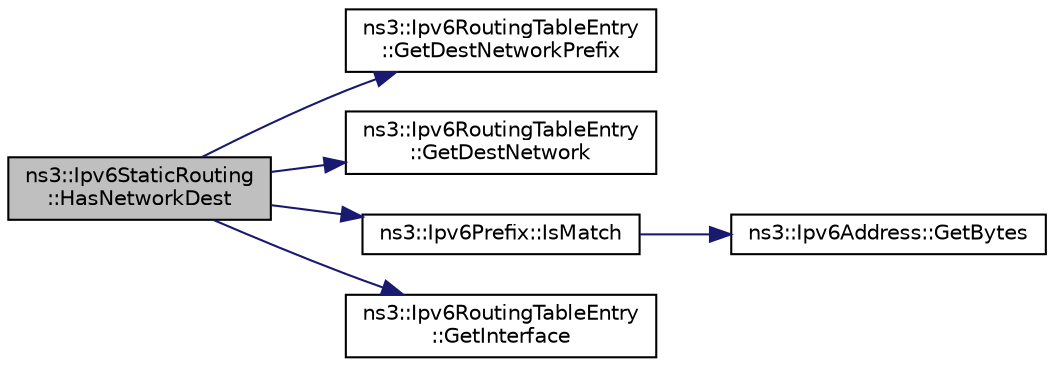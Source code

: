 digraph "ns3::Ipv6StaticRouting::HasNetworkDest"
{
  edge [fontname="Helvetica",fontsize="10",labelfontname="Helvetica",labelfontsize="10"];
  node [fontname="Helvetica",fontsize="10",shape=record];
  rankdir="LR";
  Node1 [label="ns3::Ipv6StaticRouting\l::HasNetworkDest",height=0.2,width=0.4,color="black", fillcolor="grey75", style="filled", fontcolor="black"];
  Node1 -> Node2 [color="midnightblue",fontsize="10",style="solid"];
  Node2 [label="ns3::Ipv6RoutingTableEntry\l::GetDestNetworkPrefix",height=0.2,width=0.4,color="black", fillcolor="white", style="filled",URL="$d8/d6d/classns3_1_1Ipv6RoutingTableEntry.html#ac72d00a536d36edc5ff939e1c7c6f9aa",tooltip="Get the destination prefix. "];
  Node1 -> Node3 [color="midnightblue",fontsize="10",style="solid"];
  Node3 [label="ns3::Ipv6RoutingTableEntry\l::GetDestNetwork",height=0.2,width=0.4,color="black", fillcolor="white", style="filled",URL="$d8/d6d/classns3_1_1Ipv6RoutingTableEntry.html#a1b2e825a0db0168e0e6fd91f02b5323e",tooltip="Get the destination network. "];
  Node1 -> Node4 [color="midnightblue",fontsize="10",style="solid"];
  Node4 [label="ns3::Ipv6Prefix::IsMatch",height=0.2,width=0.4,color="black", fillcolor="white", style="filled",URL="$dd/d0a/classns3_1_1Ipv6Prefix.html#a5f3b3a0cf052a6da31c4be0f15be53f2",tooltip="If the Address match the type. "];
  Node4 -> Node5 [color="midnightblue",fontsize="10",style="solid"];
  Node5 [label="ns3::Ipv6Address::GetBytes",height=0.2,width=0.4,color="black", fillcolor="white", style="filled",URL="$d5/de6/classns3_1_1Ipv6Address.html#ab0584d5f11901b3a560be98afe358648",tooltip="Get the bytes corresponding to the address. "];
  Node1 -> Node6 [color="midnightblue",fontsize="10",style="solid"];
  Node6 [label="ns3::Ipv6RoutingTableEntry\l::GetInterface",height=0.2,width=0.4,color="black", fillcolor="white", style="filled",URL="$d8/d6d/classns3_1_1Ipv6RoutingTableEntry.html#ac0af24faeeb9efead20dbfd24c3d29d9",tooltip="Get the interface index. "];
}
